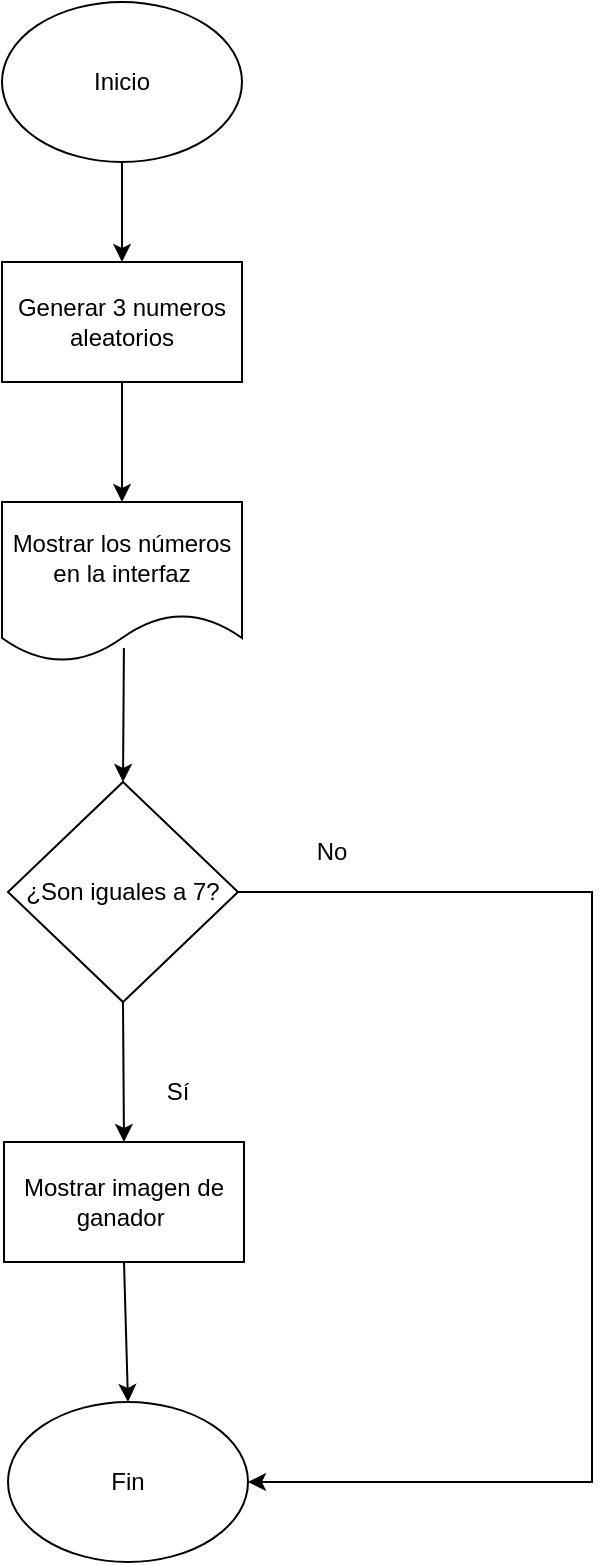 <mxfile version="22.0.0" type="device">
  <diagram name="Página-1" id="sU2eRX_uDhYh7h_l5l2Y">
    <mxGraphModel dx="1434" dy="782" grid="1" gridSize="10" guides="1" tooltips="1" connect="1" arrows="1" fold="1" page="1" pageScale="1" pageWidth="850" pageHeight="1100" math="0" shadow="0">
      <root>
        <mxCell id="0" />
        <mxCell id="1" parent="0" />
        <mxCell id="X3q5ZrhU6Hr0RmxsfiII-1" value="Inicio" style="ellipse;whiteSpace=wrap;html=1;" vertex="1" parent="1">
          <mxGeometry x="365" y="80" width="120" height="80" as="geometry" />
        </mxCell>
        <mxCell id="X3q5ZrhU6Hr0RmxsfiII-2" value="Generar 3 numeros aleatorios" style="rounded=0;whiteSpace=wrap;html=1;" vertex="1" parent="1">
          <mxGeometry x="365" y="210" width="120" height="60" as="geometry" />
        </mxCell>
        <mxCell id="X3q5ZrhU6Hr0RmxsfiII-3" value="Mostrar los números en la interfaz" style="shape=document;whiteSpace=wrap;html=1;boundedLbl=1;" vertex="1" parent="1">
          <mxGeometry x="365" y="330" width="120" height="80" as="geometry" />
        </mxCell>
        <mxCell id="X3q5ZrhU6Hr0RmxsfiII-4" value="¿Son iguales a 7?" style="rhombus;whiteSpace=wrap;html=1;" vertex="1" parent="1">
          <mxGeometry x="368" y="470" width="115" height="110" as="geometry" />
        </mxCell>
        <mxCell id="X3q5ZrhU6Hr0RmxsfiII-5" value="Fin" style="ellipse;whiteSpace=wrap;html=1;" vertex="1" parent="1">
          <mxGeometry x="368" y="780" width="120" height="80" as="geometry" />
        </mxCell>
        <mxCell id="X3q5ZrhU6Hr0RmxsfiII-6" value="Mostrar imagen de ganador&amp;nbsp;" style="rounded=0;whiteSpace=wrap;html=1;" vertex="1" parent="1">
          <mxGeometry x="366" y="650" width="120" height="60" as="geometry" />
        </mxCell>
        <mxCell id="X3q5ZrhU6Hr0RmxsfiII-7" value="" style="endArrow=classic;html=1;rounded=0;exitX=0.5;exitY=1;exitDx=0;exitDy=0;entryX=0.5;entryY=0;entryDx=0;entryDy=0;" edge="1" parent="1" source="X3q5ZrhU6Hr0RmxsfiII-1" target="X3q5ZrhU6Hr0RmxsfiII-2">
          <mxGeometry width="50" height="50" relative="1" as="geometry">
            <mxPoint x="400" y="530" as="sourcePoint" />
            <mxPoint x="450" y="480" as="targetPoint" />
          </mxGeometry>
        </mxCell>
        <mxCell id="X3q5ZrhU6Hr0RmxsfiII-8" value="" style="endArrow=classic;html=1;rounded=0;exitX=0.5;exitY=1;exitDx=0;exitDy=0;entryX=0.5;entryY=0;entryDx=0;entryDy=0;" edge="1" parent="1" source="X3q5ZrhU6Hr0RmxsfiII-2" target="X3q5ZrhU6Hr0RmxsfiII-3">
          <mxGeometry width="50" height="50" relative="1" as="geometry">
            <mxPoint x="400" y="330" as="sourcePoint" />
            <mxPoint x="450" y="280" as="targetPoint" />
          </mxGeometry>
        </mxCell>
        <mxCell id="X3q5ZrhU6Hr0RmxsfiII-9" value="" style="endArrow=classic;html=1;rounded=0;entryX=0.5;entryY=0;entryDx=0;entryDy=0;exitX=0.508;exitY=0.913;exitDx=0;exitDy=0;exitPerimeter=0;" edge="1" parent="1" source="X3q5ZrhU6Hr0RmxsfiII-3" target="X3q5ZrhU6Hr0RmxsfiII-4">
          <mxGeometry width="50" height="50" relative="1" as="geometry">
            <mxPoint x="310" y="500" as="sourcePoint" />
            <mxPoint x="360" y="450" as="targetPoint" />
          </mxGeometry>
        </mxCell>
        <mxCell id="X3q5ZrhU6Hr0RmxsfiII-10" value="" style="endArrow=classic;html=1;rounded=0;exitX=0.5;exitY=1;exitDx=0;exitDy=0;entryX=0.5;entryY=0;entryDx=0;entryDy=0;" edge="1" parent="1" source="X3q5ZrhU6Hr0RmxsfiII-4" target="X3q5ZrhU6Hr0RmxsfiII-6">
          <mxGeometry width="50" height="50" relative="1" as="geometry">
            <mxPoint x="450" y="650" as="sourcePoint" />
            <mxPoint x="500" y="600" as="targetPoint" />
          </mxGeometry>
        </mxCell>
        <mxCell id="X3q5ZrhU6Hr0RmxsfiII-11" value="" style="endArrow=classic;html=1;rounded=0;exitX=0.5;exitY=1;exitDx=0;exitDy=0;entryX=0.5;entryY=0;entryDx=0;entryDy=0;" edge="1" parent="1" source="X3q5ZrhU6Hr0RmxsfiII-6" target="X3q5ZrhU6Hr0RmxsfiII-5">
          <mxGeometry width="50" height="50" relative="1" as="geometry">
            <mxPoint x="430" y="770" as="sourcePoint" />
            <mxPoint x="480" y="720" as="targetPoint" />
          </mxGeometry>
        </mxCell>
        <mxCell id="X3q5ZrhU6Hr0RmxsfiII-12" value="" style="endArrow=classic;html=1;rounded=0;exitX=1;exitY=0.5;exitDx=0;exitDy=0;entryX=1;entryY=0.5;entryDx=0;entryDy=0;" edge="1" parent="1" source="X3q5ZrhU6Hr0RmxsfiII-4" target="X3q5ZrhU6Hr0RmxsfiII-5">
          <mxGeometry width="50" height="50" relative="1" as="geometry">
            <mxPoint x="400" y="630" as="sourcePoint" />
            <mxPoint x="650" y="820" as="targetPoint" />
            <Array as="points">
              <mxPoint x="660" y="525" />
              <mxPoint x="660" y="820" />
            </Array>
          </mxGeometry>
        </mxCell>
        <mxCell id="X3q5ZrhU6Hr0RmxsfiII-13" value="No" style="text;html=1;strokeColor=none;fillColor=none;align=center;verticalAlign=middle;whiteSpace=wrap;rounded=0;" vertex="1" parent="1">
          <mxGeometry x="500" y="490" width="60" height="30" as="geometry" />
        </mxCell>
        <mxCell id="X3q5ZrhU6Hr0RmxsfiII-14" value="Sí" style="text;html=1;strokeColor=none;fillColor=none;align=center;verticalAlign=middle;whiteSpace=wrap;rounded=0;" vertex="1" parent="1">
          <mxGeometry x="423" y="610" width="60" height="30" as="geometry" />
        </mxCell>
      </root>
    </mxGraphModel>
  </diagram>
</mxfile>
